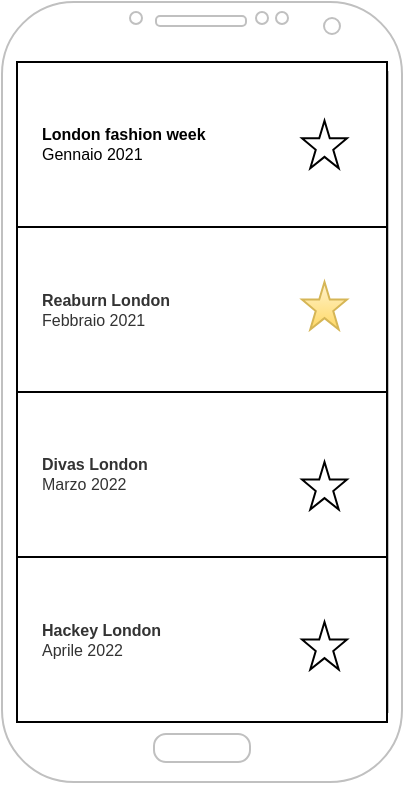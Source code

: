 <mxfile version="14.2.7" type="github">
  <diagram id="hcMy2Z_y78sN9fAc1JS5" name="Page-1">
    <mxGraphModel dx="626" dy="411" grid="1" gridSize="10" guides="1" tooltips="1" connect="1" arrows="1" fold="1" page="1" pageScale="1" pageWidth="827" pageHeight="1169" background="none" math="0" shadow="0">
      <root>
        <mxCell id="0" />
        <mxCell id="1" parent="0" />
        <mxCell id="thtb-wzZfUm6oHh2rwaZ-1" value="" style="verticalLabelPosition=bottom;verticalAlign=top;html=1;shadow=0;dashed=0;strokeWidth=1;shape=mxgraph.android.phone2;strokeColor=#c0c0c0;" vertex="1" parent="1">
          <mxGeometry x="300" y="70" width="200" height="390" as="geometry" />
        </mxCell>
        <mxCell id="thtb-wzZfUm6oHh2rwaZ-2" value="" style="strokeWidth=1;html=1;shadow=0;dashed=0;shape=mxgraph.android.rrect;rSize=0;" vertex="1" parent="1">
          <mxGeometry x="307.5" y="100" width="185" height="330" as="geometry" />
        </mxCell>
        <mxCell id="thtb-wzZfUm6oHh2rwaZ-3" value="&lt;b&gt;London fashion week&lt;/b&gt;&lt;br&gt;Gennaio 2021" style="strokeWidth=1;html=1;shadow=0;dashed=0;shape=mxgraph.android.rrect;rSize=0;align=left;spacingLeft=10;fontSize=8;" vertex="1" parent="thtb-wzZfUm6oHh2rwaZ-2">
          <mxGeometry width="185" height="82.5" as="geometry" />
        </mxCell>
        <mxCell id="thtb-wzZfUm6oHh2rwaZ-4" value="&lt;b&gt;Reaburn London&lt;/b&gt;&lt;br&gt;Febbraio 2021" style="strokeColor=inherit;fillColor=inherit;gradientColor=inherit;strokeWidth=1;html=1;shadow=0;dashed=0;shape=mxgraph.android.rrect;rSize=0;align=left;spacingLeft=10;fontSize=8;fontColor=#333333;" vertex="1" parent="thtb-wzZfUm6oHh2rwaZ-2">
          <mxGeometry y="82.5" width="185" height="82.5" as="geometry" />
        </mxCell>
        <mxCell id="thtb-wzZfUm6oHh2rwaZ-5" value="&lt;b&gt;Divas London&lt;/b&gt;&lt;br&gt;Marzo 2022" style="strokeColor=inherit;fillColor=inherit;gradientColor=inherit;strokeWidth=1;html=1;shadow=0;dashed=0;shape=mxgraph.android.rrect;rSize=0;align=left;spacingLeft=10;fontSize=8;fontColor=#333333;" vertex="1" parent="thtb-wzZfUm6oHh2rwaZ-2">
          <mxGeometry y="165" width="185" height="82.5" as="geometry" />
        </mxCell>
        <mxCell id="thtb-wzZfUm6oHh2rwaZ-6" value="&lt;b&gt;Hackey London&lt;/b&gt;&lt;br&gt;Aprile 2022" style="strokeColor=inherit;fillColor=inherit;gradientColor=inherit;strokeWidth=1;html=1;shadow=0;dashed=0;shape=mxgraph.android.rrect;rSize=0;align=left;spacingLeft=10;fontSize=8;fontColor=#333333;" vertex="1" parent="thtb-wzZfUm6oHh2rwaZ-2">
          <mxGeometry y="247.5" width="185" height="82.5" as="geometry" />
        </mxCell>
        <mxCell id="thtb-wzZfUm6oHh2rwaZ-13" value="" style="verticalLabelPosition=bottom;verticalAlign=top;html=1;shape=mxgraph.basic.star" vertex="1" parent="thtb-wzZfUm6oHh2rwaZ-2">
          <mxGeometry x="142.5" y="280" width="22.5" height="23.75" as="geometry" />
        </mxCell>
        <mxCell id="thtb-wzZfUm6oHh2rwaZ-12" value="" style="verticalLabelPosition=bottom;verticalAlign=top;html=1;shape=mxgraph.basic.star" vertex="1" parent="thtb-wzZfUm6oHh2rwaZ-2">
          <mxGeometry x="142.5" y="200" width="22.5" height="23.75" as="geometry" />
        </mxCell>
        <mxCell id="thtb-wzZfUm6oHh2rwaZ-11" value="" style="verticalLabelPosition=bottom;verticalAlign=top;html=1;shape=mxgraph.basic.star" vertex="1" parent="thtb-wzZfUm6oHh2rwaZ-2">
          <mxGeometry x="142.5" y="29.38" width="22.5" height="23.75" as="geometry" />
        </mxCell>
        <mxCell id="thtb-wzZfUm6oHh2rwaZ-9" value="" style="verticalLabelPosition=bottom;verticalAlign=top;html=1;shape=mxgraph.basic.star;gradientColor=#ffd966;fillColor=#fff2cc;strokeColor=#d6b656;" vertex="1" parent="thtb-wzZfUm6oHh2rwaZ-2">
          <mxGeometry x="142.5" y="110" width="22.5" height="23.75" as="geometry" />
        </mxCell>
      </root>
    </mxGraphModel>
  </diagram>
</mxfile>
